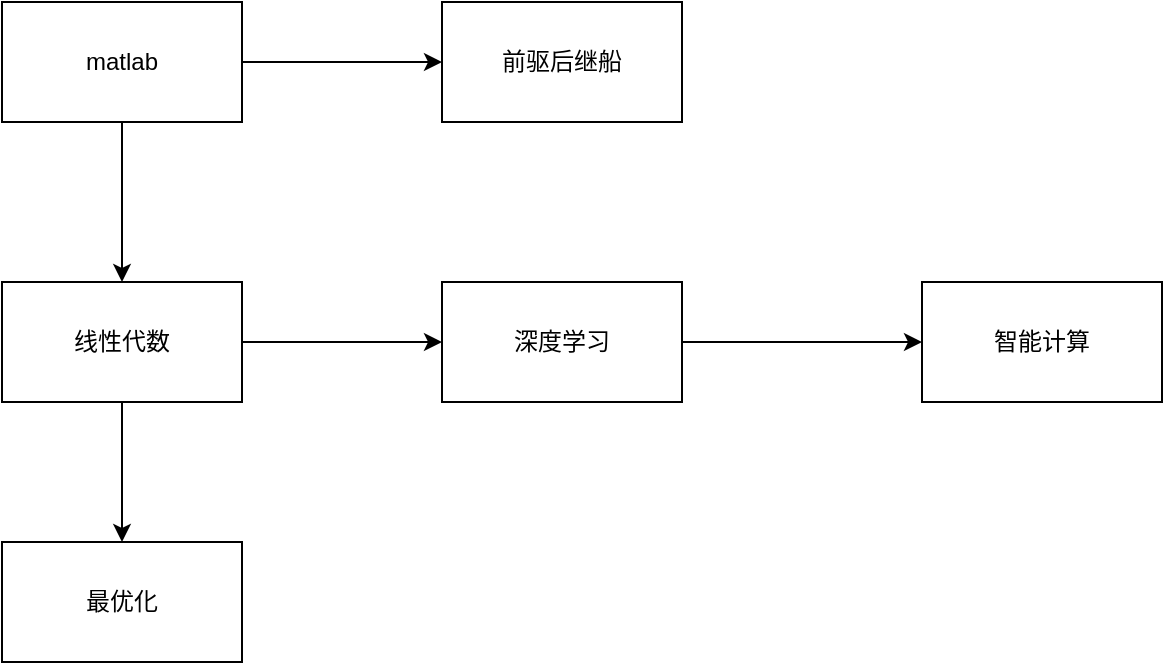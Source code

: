 <mxfile version="20.8.23" type="github">
  <diagram name="第 1 页" id="GjpTzR-yzpCoA1DVSMua">
    <mxGraphModel dx="827" dy="762" grid="1" gridSize="10" guides="1" tooltips="1" connect="1" arrows="1" fold="1" page="1" pageScale="1" pageWidth="827" pageHeight="1169" math="0" shadow="0">
      <root>
        <mxCell id="0" />
        <mxCell id="1" parent="0" />
        <mxCell id="Lc8YYF_Pm4LHZvXcDxUV-3" style="edgeStyle=orthogonalEdgeStyle;rounded=0;orthogonalLoop=1;jettySize=auto;html=1;exitX=1;exitY=0.5;exitDx=0;exitDy=0;" parent="1" source="Lc8YYF_Pm4LHZvXcDxUV-1" target="Lc8YYF_Pm4LHZvXcDxUV-2" edge="1">
          <mxGeometry relative="1" as="geometry" />
        </mxCell>
        <mxCell id="6HUluCy-syWH8qmNevtN-1" style="edgeStyle=orthogonalEdgeStyle;rounded=0;orthogonalLoop=1;jettySize=auto;html=1;exitX=0.5;exitY=1;exitDx=0;exitDy=0;entryX=0.5;entryY=0;entryDx=0;entryDy=0;" edge="1" parent="1" source="Lc8YYF_Pm4LHZvXcDxUV-1" target="6HUluCy-syWH8qmNevtN-2">
          <mxGeometry relative="1" as="geometry">
            <mxPoint x="170" y="400" as="targetPoint" />
            <Array as="points" />
          </mxGeometry>
        </mxCell>
        <mxCell id="Lc8YYF_Pm4LHZvXcDxUV-1" value="线性代数" style="rounded=0;whiteSpace=wrap;html=1;" parent="1" vertex="1">
          <mxGeometry x="110" y="280" width="120" height="60" as="geometry" />
        </mxCell>
        <mxCell id="Lc8YYF_Pm4LHZvXcDxUV-6" style="edgeStyle=orthogonalEdgeStyle;rounded=0;orthogonalLoop=1;jettySize=auto;html=1;exitX=1;exitY=0.5;exitDx=0;exitDy=0;" parent="1" source="Lc8YYF_Pm4LHZvXcDxUV-2" target="Lc8YYF_Pm4LHZvXcDxUV-5" edge="1">
          <mxGeometry relative="1" as="geometry" />
        </mxCell>
        <mxCell id="Lc8YYF_Pm4LHZvXcDxUV-2" value="深度学习" style="rounded=0;whiteSpace=wrap;html=1;" parent="1" vertex="1">
          <mxGeometry x="330" y="280" width="120" height="60" as="geometry" />
        </mxCell>
        <mxCell id="Lc8YYF_Pm4LHZvXcDxUV-5" value="智能计算" style="rounded=0;whiteSpace=wrap;html=1;" parent="1" vertex="1">
          <mxGeometry x="570" y="280" width="120" height="60" as="geometry" />
        </mxCell>
        <mxCell id="Lc8YYF_Pm4LHZvXcDxUV-8" style="edgeStyle=orthogonalEdgeStyle;rounded=0;orthogonalLoop=1;jettySize=auto;html=1;exitX=0.5;exitY=1;exitDx=0;exitDy=0;entryX=0.5;entryY=0;entryDx=0;entryDy=0;" parent="1" source="Lc8YYF_Pm4LHZvXcDxUV-7" target="Lc8YYF_Pm4LHZvXcDxUV-1" edge="1">
          <mxGeometry relative="1" as="geometry" />
        </mxCell>
        <mxCell id="Lc8YYF_Pm4LHZvXcDxUV-10" style="edgeStyle=orthogonalEdgeStyle;rounded=0;orthogonalLoop=1;jettySize=auto;html=1;exitX=1;exitY=0.5;exitDx=0;exitDy=0;entryX=0;entryY=0.5;entryDx=0;entryDy=0;" parent="1" source="Lc8YYF_Pm4LHZvXcDxUV-7" target="Lc8YYF_Pm4LHZvXcDxUV-9" edge="1">
          <mxGeometry relative="1" as="geometry" />
        </mxCell>
        <mxCell id="Lc8YYF_Pm4LHZvXcDxUV-7" value="matlab" style="rounded=0;whiteSpace=wrap;html=1;" parent="1" vertex="1">
          <mxGeometry x="110" y="140" width="120" height="60" as="geometry" />
        </mxCell>
        <mxCell id="Lc8YYF_Pm4LHZvXcDxUV-9" value="前驱后继船" style="rounded=0;whiteSpace=wrap;html=1;" parent="1" vertex="1">
          <mxGeometry x="330" y="140" width="120" height="60" as="geometry" />
        </mxCell>
        <mxCell id="6HUluCy-syWH8qmNevtN-2" value="最优化" style="rounded=0;whiteSpace=wrap;html=1;" vertex="1" parent="1">
          <mxGeometry x="110" y="410" width="120" height="60" as="geometry" />
        </mxCell>
      </root>
    </mxGraphModel>
  </diagram>
</mxfile>
